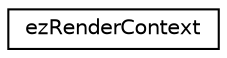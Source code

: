 digraph "Graphical Class Hierarchy"
{
 // LATEX_PDF_SIZE
  edge [fontname="Helvetica",fontsize="10",labelfontname="Helvetica",labelfontsize="10"];
  node [fontname="Helvetica",fontsize="10",shape=record];
  rankdir="LR";
  Node0 [label="ezRenderContext",height=0.2,width=0.4,color="black", fillcolor="white", style="filled",URL="$db/d04/classez_render_context.htm",tooltip=" "];
}
